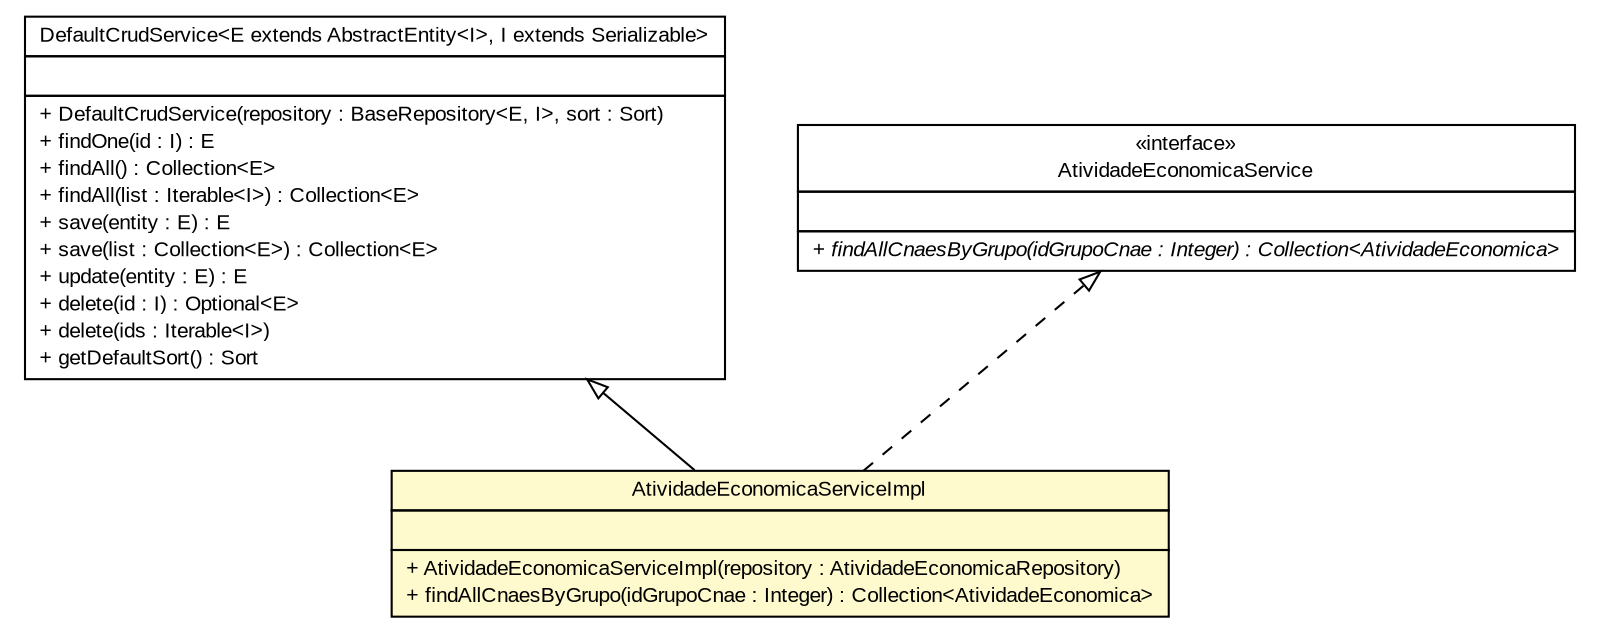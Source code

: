 #!/usr/local/bin/dot
#
# Class diagram 
# Generated by UMLGraph version R5_6 (http://www.umlgraph.org/)
#

digraph G {
	edge [fontname="arial",fontsize=10,labelfontname="arial",labelfontsize=10];
	node [fontname="arial",fontsize=10,shape=plaintext];
	nodesep=0.25;
	ranksep=0.5;
	// br.gov.to.sefaz.business.service.impl.DefaultCrudService<E extends br.gov.to.sefaz.persistence.entity.AbstractEntity<I>, I extends java.io.Serializable>
	c45539 [label=<<table title="br.gov.to.sefaz.business.service.impl.DefaultCrudService" border="0" cellborder="1" cellspacing="0" cellpadding="2" port="p" href="../../../../business/service/impl/DefaultCrudService.html">
		<tr><td><table border="0" cellspacing="0" cellpadding="1">
<tr><td align="center" balign="center"> DefaultCrudService&lt;E extends AbstractEntity&lt;I&gt;, I extends Serializable&gt; </td></tr>
		</table></td></tr>
		<tr><td><table border="0" cellspacing="0" cellpadding="1">
<tr><td align="left" balign="left">  </td></tr>
		</table></td></tr>
		<tr><td><table border="0" cellspacing="0" cellpadding="1">
<tr><td align="left" balign="left"> + DefaultCrudService(repository : BaseRepository&lt;E, I&gt;, sort : Sort) </td></tr>
<tr><td align="left" balign="left"> + findOne(id : I) : E </td></tr>
<tr><td align="left" balign="left"> + findAll() : Collection&lt;E&gt; </td></tr>
<tr><td align="left" balign="left"> + findAll(list : Iterable&lt;I&gt;) : Collection&lt;E&gt; </td></tr>
<tr><td align="left" balign="left"> + save(entity : E) : E </td></tr>
<tr><td align="left" balign="left"> + save(list : Collection&lt;E&gt;) : Collection&lt;E&gt; </td></tr>
<tr><td align="left" balign="left"> + update(entity : E) : E </td></tr>
<tr><td align="left" balign="left"> + delete(id : I) : Optional&lt;E&gt; </td></tr>
<tr><td align="left" balign="left"> + delete(ids : Iterable&lt;I&gt;) </td></tr>
<tr><td align="left" balign="left"> + getDefaultSort() : Sort </td></tr>
		</table></td></tr>
		</table>>, URL="../../../../business/service/impl/DefaultCrudService.html", fontname="arial", fontcolor="black", fontsize=10.0];
	// br.gov.to.sefaz.cat.business.service.AtividadeEconomicaService
	c45697 [label=<<table title="br.gov.to.sefaz.cat.business.service.AtividadeEconomicaService" border="0" cellborder="1" cellspacing="0" cellpadding="2" port="p" href="../AtividadeEconomicaService.html">
		<tr><td><table border="0" cellspacing="0" cellpadding="1">
<tr><td align="center" balign="center"> &#171;interface&#187; </td></tr>
<tr><td align="center" balign="center"> AtividadeEconomicaService </td></tr>
		</table></td></tr>
		<tr><td><table border="0" cellspacing="0" cellpadding="1">
<tr><td align="left" balign="left">  </td></tr>
		</table></td></tr>
		<tr><td><table border="0" cellspacing="0" cellpadding="1">
<tr><td align="left" balign="left"><font face="arial italic" point-size="10.0"> + findAllCnaesByGrupo(idGrupoCnae : Integer) : Collection&lt;AtividadeEconomica&gt; </font></td></tr>
		</table></td></tr>
		</table>>, URL="../AtividadeEconomicaService.html", fontname="arial", fontcolor="black", fontsize=10.0];
	// br.gov.to.sefaz.cat.business.service.impl.AtividadeEconomicaServiceImpl
	c45700 [label=<<table title="br.gov.to.sefaz.cat.business.service.impl.AtividadeEconomicaServiceImpl" border="0" cellborder="1" cellspacing="0" cellpadding="2" port="p" bgcolor="lemonChiffon" href="./AtividadeEconomicaServiceImpl.html">
		<tr><td><table border="0" cellspacing="0" cellpadding="1">
<tr><td align="center" balign="center"> AtividadeEconomicaServiceImpl </td></tr>
		</table></td></tr>
		<tr><td><table border="0" cellspacing="0" cellpadding="1">
<tr><td align="left" balign="left">  </td></tr>
		</table></td></tr>
		<tr><td><table border="0" cellspacing="0" cellpadding="1">
<tr><td align="left" balign="left"> + AtividadeEconomicaServiceImpl(repository : AtividadeEconomicaRepository) </td></tr>
<tr><td align="left" balign="left"> + findAllCnaesByGrupo(idGrupoCnae : Integer) : Collection&lt;AtividadeEconomica&gt; </td></tr>
		</table></td></tr>
		</table>>, URL="./AtividadeEconomicaServiceImpl.html", fontname="arial", fontcolor="black", fontsize=10.0];
	//br.gov.to.sefaz.cat.business.service.impl.AtividadeEconomicaServiceImpl extends br.gov.to.sefaz.business.service.impl.DefaultCrudService<br.gov.to.sefaz.cat.persistence.entity.AtividadeEconomica, java.lang.String>
	c45539:p -> c45700:p [dir=back,arrowtail=empty];
	//br.gov.to.sefaz.cat.business.service.impl.AtividadeEconomicaServiceImpl implements br.gov.to.sefaz.cat.business.service.AtividadeEconomicaService
	c45697:p -> c45700:p [dir=back,arrowtail=empty,style=dashed];
}

